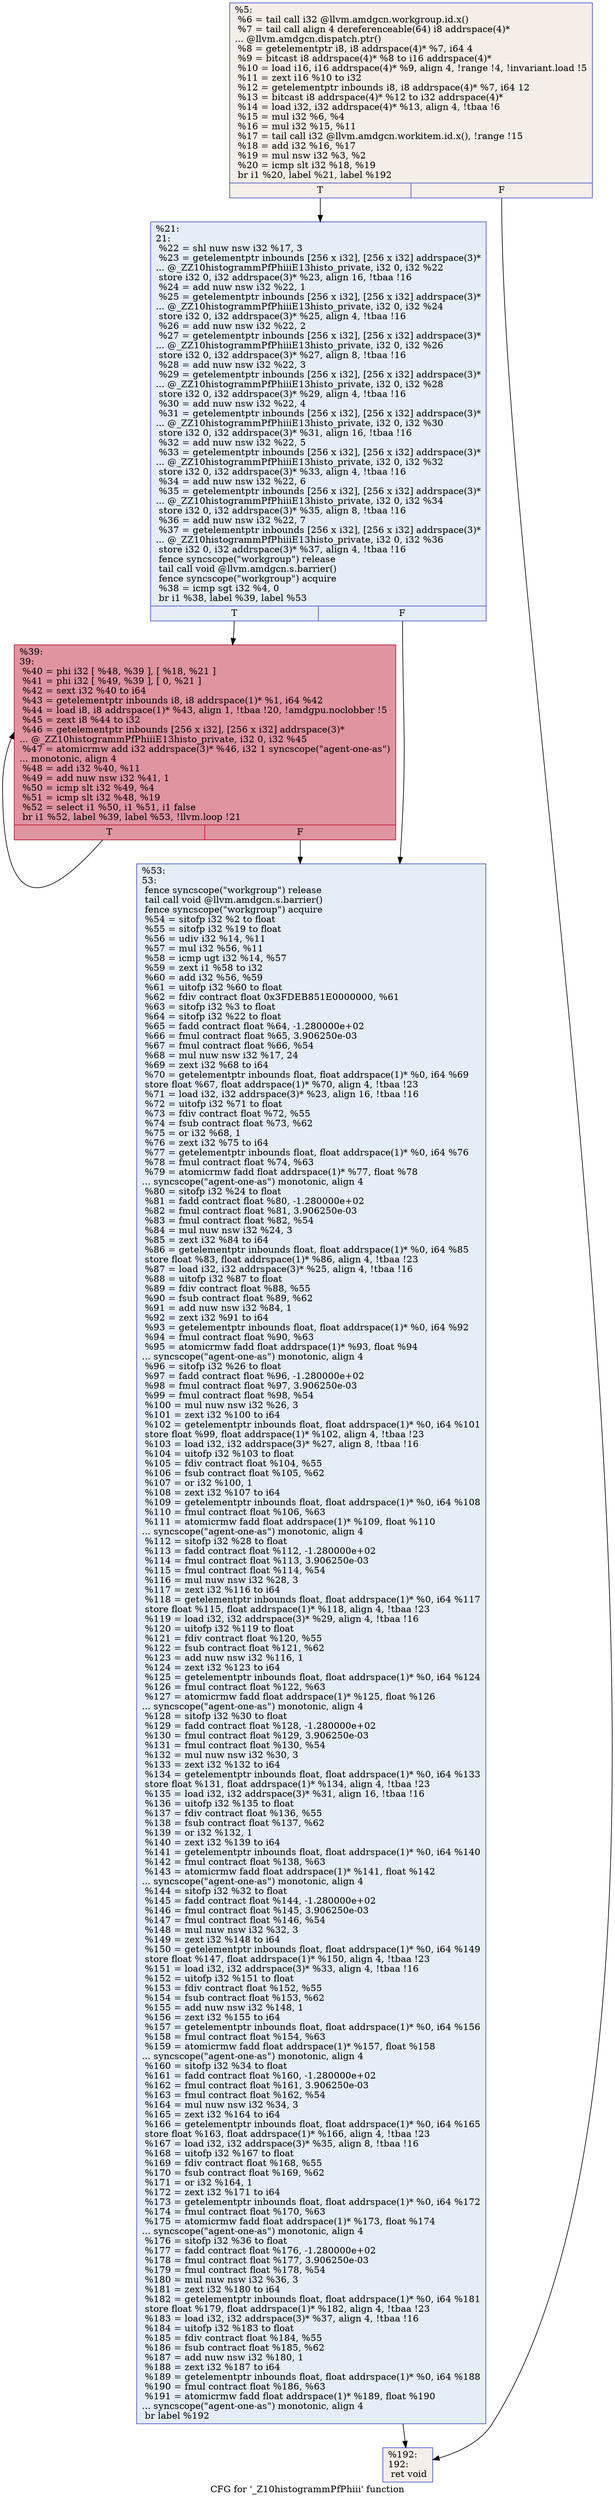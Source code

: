 digraph "CFG for '_Z10histogrammPfPhiii' function" {
	label="CFG for '_Z10histogrammPfPhiii' function";

	Node0x4a8f440 [shape=record,color="#3d50c3ff", style=filled, fillcolor="#e8d6cc70",label="{%5:\l  %6 = tail call i32 @llvm.amdgcn.workgroup.id.x()\l  %7 = tail call align 4 dereferenceable(64) i8 addrspace(4)*\l... @llvm.amdgcn.dispatch.ptr()\l  %8 = getelementptr i8, i8 addrspace(4)* %7, i64 4\l  %9 = bitcast i8 addrspace(4)* %8 to i16 addrspace(4)*\l  %10 = load i16, i16 addrspace(4)* %9, align 4, !range !4, !invariant.load !5\l  %11 = zext i16 %10 to i32\l  %12 = getelementptr inbounds i8, i8 addrspace(4)* %7, i64 12\l  %13 = bitcast i8 addrspace(4)* %12 to i32 addrspace(4)*\l  %14 = load i32, i32 addrspace(4)* %13, align 4, !tbaa !6\l  %15 = mul i32 %6, %4\l  %16 = mul i32 %15, %11\l  %17 = tail call i32 @llvm.amdgcn.workitem.id.x(), !range !15\l  %18 = add i32 %16, %17\l  %19 = mul nsw i32 %3, %2\l  %20 = icmp slt i32 %18, %19\l  br i1 %20, label %21, label %192\l|{<s0>T|<s1>F}}"];
	Node0x4a8f440:s0 -> Node0x4a917a0;
	Node0x4a8f440:s1 -> Node0x4a91830;
	Node0x4a917a0 [shape=record,color="#3d50c3ff", style=filled, fillcolor="#c5d6f270",label="{%21:\l21:                                               \l  %22 = shl nuw nsw i32 %17, 3\l  %23 = getelementptr inbounds [256 x i32], [256 x i32] addrspace(3)*\l... @_ZZ10histogrammPfPhiiiE13histo_private, i32 0, i32 %22\l  store i32 0, i32 addrspace(3)* %23, align 16, !tbaa !16\l  %24 = add nuw nsw i32 %22, 1\l  %25 = getelementptr inbounds [256 x i32], [256 x i32] addrspace(3)*\l... @_ZZ10histogrammPfPhiiiE13histo_private, i32 0, i32 %24\l  store i32 0, i32 addrspace(3)* %25, align 4, !tbaa !16\l  %26 = add nuw nsw i32 %22, 2\l  %27 = getelementptr inbounds [256 x i32], [256 x i32] addrspace(3)*\l... @_ZZ10histogrammPfPhiiiE13histo_private, i32 0, i32 %26\l  store i32 0, i32 addrspace(3)* %27, align 8, !tbaa !16\l  %28 = add nuw nsw i32 %22, 3\l  %29 = getelementptr inbounds [256 x i32], [256 x i32] addrspace(3)*\l... @_ZZ10histogrammPfPhiiiE13histo_private, i32 0, i32 %28\l  store i32 0, i32 addrspace(3)* %29, align 4, !tbaa !16\l  %30 = add nuw nsw i32 %22, 4\l  %31 = getelementptr inbounds [256 x i32], [256 x i32] addrspace(3)*\l... @_ZZ10histogrammPfPhiiiE13histo_private, i32 0, i32 %30\l  store i32 0, i32 addrspace(3)* %31, align 16, !tbaa !16\l  %32 = add nuw nsw i32 %22, 5\l  %33 = getelementptr inbounds [256 x i32], [256 x i32] addrspace(3)*\l... @_ZZ10histogrammPfPhiiiE13histo_private, i32 0, i32 %32\l  store i32 0, i32 addrspace(3)* %33, align 4, !tbaa !16\l  %34 = add nuw nsw i32 %22, 6\l  %35 = getelementptr inbounds [256 x i32], [256 x i32] addrspace(3)*\l... @_ZZ10histogrammPfPhiiiE13histo_private, i32 0, i32 %34\l  store i32 0, i32 addrspace(3)* %35, align 8, !tbaa !16\l  %36 = add nuw nsw i32 %22, 7\l  %37 = getelementptr inbounds [256 x i32], [256 x i32] addrspace(3)*\l... @_ZZ10histogrammPfPhiiiE13histo_private, i32 0, i32 %36\l  store i32 0, i32 addrspace(3)* %37, align 4, !tbaa !16\l  fence syncscope(\"workgroup\") release\l  tail call void @llvm.amdgcn.s.barrier()\l  fence syncscope(\"workgroup\") acquire\l  %38 = icmp sgt i32 %4, 0\l  br i1 %38, label %39, label %53\l|{<s0>T|<s1>F}}"];
	Node0x4a917a0:s0 -> Node0x4a935c0;
	Node0x4a917a0:s1 -> Node0x4a93650;
	Node0x4a935c0 [shape=record,color="#b70d28ff", style=filled, fillcolor="#b70d2870",label="{%39:\l39:                                               \l  %40 = phi i32 [ %48, %39 ], [ %18, %21 ]\l  %41 = phi i32 [ %49, %39 ], [ 0, %21 ]\l  %42 = sext i32 %40 to i64\l  %43 = getelementptr inbounds i8, i8 addrspace(1)* %1, i64 %42\l  %44 = load i8, i8 addrspace(1)* %43, align 1, !tbaa !20, !amdgpu.noclobber !5\l  %45 = zext i8 %44 to i32\l  %46 = getelementptr inbounds [256 x i32], [256 x i32] addrspace(3)*\l... @_ZZ10histogrammPfPhiiiE13histo_private, i32 0, i32 %45\l  %47 = atomicrmw add i32 addrspace(3)* %46, i32 1 syncscope(\"agent-one-as\")\l... monotonic, align 4\l  %48 = add i32 %40, %11\l  %49 = add nuw nsw i32 %41, 1\l  %50 = icmp slt i32 %49, %4\l  %51 = icmp slt i32 %48, %19\l  %52 = select i1 %50, i1 %51, i1 false\l  br i1 %52, label %39, label %53, !llvm.loop !21\l|{<s0>T|<s1>F}}"];
	Node0x4a935c0:s0 -> Node0x4a935c0;
	Node0x4a935c0:s1 -> Node0x4a93650;
	Node0x4a93650 [shape=record,color="#3d50c3ff", style=filled, fillcolor="#c5d6f270",label="{%53:\l53:                                               \l  fence syncscope(\"workgroup\") release\l  tail call void @llvm.amdgcn.s.barrier()\l  fence syncscope(\"workgroup\") acquire\l  %54 = sitofp i32 %2 to float\l  %55 = sitofp i32 %19 to float\l  %56 = udiv i32 %14, %11\l  %57 = mul i32 %56, %11\l  %58 = icmp ugt i32 %14, %57\l  %59 = zext i1 %58 to i32\l  %60 = add i32 %56, %59\l  %61 = uitofp i32 %60 to float\l  %62 = fdiv contract float 0x3FDEB851E0000000, %61\l  %63 = sitofp i32 %3 to float\l  %64 = sitofp i32 %22 to float\l  %65 = fadd contract float %64, -1.280000e+02\l  %66 = fmul contract float %65, 3.906250e-03\l  %67 = fmul contract float %66, %54\l  %68 = mul nuw nsw i32 %17, 24\l  %69 = zext i32 %68 to i64\l  %70 = getelementptr inbounds float, float addrspace(1)* %0, i64 %69\l  store float %67, float addrspace(1)* %70, align 4, !tbaa !23\l  %71 = load i32, i32 addrspace(3)* %23, align 16, !tbaa !16\l  %72 = uitofp i32 %71 to float\l  %73 = fdiv contract float %72, %55\l  %74 = fsub contract float %73, %62\l  %75 = or i32 %68, 1\l  %76 = zext i32 %75 to i64\l  %77 = getelementptr inbounds float, float addrspace(1)* %0, i64 %76\l  %78 = fmul contract float %74, %63\l  %79 = atomicrmw fadd float addrspace(1)* %77, float %78\l... syncscope(\"agent-one-as\") monotonic, align 4\l  %80 = sitofp i32 %24 to float\l  %81 = fadd contract float %80, -1.280000e+02\l  %82 = fmul contract float %81, 3.906250e-03\l  %83 = fmul contract float %82, %54\l  %84 = mul nuw nsw i32 %24, 3\l  %85 = zext i32 %84 to i64\l  %86 = getelementptr inbounds float, float addrspace(1)* %0, i64 %85\l  store float %83, float addrspace(1)* %86, align 4, !tbaa !23\l  %87 = load i32, i32 addrspace(3)* %25, align 4, !tbaa !16\l  %88 = uitofp i32 %87 to float\l  %89 = fdiv contract float %88, %55\l  %90 = fsub contract float %89, %62\l  %91 = add nuw nsw i32 %84, 1\l  %92 = zext i32 %91 to i64\l  %93 = getelementptr inbounds float, float addrspace(1)* %0, i64 %92\l  %94 = fmul contract float %90, %63\l  %95 = atomicrmw fadd float addrspace(1)* %93, float %94\l... syncscope(\"agent-one-as\") monotonic, align 4\l  %96 = sitofp i32 %26 to float\l  %97 = fadd contract float %96, -1.280000e+02\l  %98 = fmul contract float %97, 3.906250e-03\l  %99 = fmul contract float %98, %54\l  %100 = mul nuw nsw i32 %26, 3\l  %101 = zext i32 %100 to i64\l  %102 = getelementptr inbounds float, float addrspace(1)* %0, i64 %101\l  store float %99, float addrspace(1)* %102, align 4, !tbaa !23\l  %103 = load i32, i32 addrspace(3)* %27, align 8, !tbaa !16\l  %104 = uitofp i32 %103 to float\l  %105 = fdiv contract float %104, %55\l  %106 = fsub contract float %105, %62\l  %107 = or i32 %100, 1\l  %108 = zext i32 %107 to i64\l  %109 = getelementptr inbounds float, float addrspace(1)* %0, i64 %108\l  %110 = fmul contract float %106, %63\l  %111 = atomicrmw fadd float addrspace(1)* %109, float %110\l... syncscope(\"agent-one-as\") monotonic, align 4\l  %112 = sitofp i32 %28 to float\l  %113 = fadd contract float %112, -1.280000e+02\l  %114 = fmul contract float %113, 3.906250e-03\l  %115 = fmul contract float %114, %54\l  %116 = mul nuw nsw i32 %28, 3\l  %117 = zext i32 %116 to i64\l  %118 = getelementptr inbounds float, float addrspace(1)* %0, i64 %117\l  store float %115, float addrspace(1)* %118, align 4, !tbaa !23\l  %119 = load i32, i32 addrspace(3)* %29, align 4, !tbaa !16\l  %120 = uitofp i32 %119 to float\l  %121 = fdiv contract float %120, %55\l  %122 = fsub contract float %121, %62\l  %123 = add nuw nsw i32 %116, 1\l  %124 = zext i32 %123 to i64\l  %125 = getelementptr inbounds float, float addrspace(1)* %0, i64 %124\l  %126 = fmul contract float %122, %63\l  %127 = atomicrmw fadd float addrspace(1)* %125, float %126\l... syncscope(\"agent-one-as\") monotonic, align 4\l  %128 = sitofp i32 %30 to float\l  %129 = fadd contract float %128, -1.280000e+02\l  %130 = fmul contract float %129, 3.906250e-03\l  %131 = fmul contract float %130, %54\l  %132 = mul nuw nsw i32 %30, 3\l  %133 = zext i32 %132 to i64\l  %134 = getelementptr inbounds float, float addrspace(1)* %0, i64 %133\l  store float %131, float addrspace(1)* %134, align 4, !tbaa !23\l  %135 = load i32, i32 addrspace(3)* %31, align 16, !tbaa !16\l  %136 = uitofp i32 %135 to float\l  %137 = fdiv contract float %136, %55\l  %138 = fsub contract float %137, %62\l  %139 = or i32 %132, 1\l  %140 = zext i32 %139 to i64\l  %141 = getelementptr inbounds float, float addrspace(1)* %0, i64 %140\l  %142 = fmul contract float %138, %63\l  %143 = atomicrmw fadd float addrspace(1)* %141, float %142\l... syncscope(\"agent-one-as\") monotonic, align 4\l  %144 = sitofp i32 %32 to float\l  %145 = fadd contract float %144, -1.280000e+02\l  %146 = fmul contract float %145, 3.906250e-03\l  %147 = fmul contract float %146, %54\l  %148 = mul nuw nsw i32 %32, 3\l  %149 = zext i32 %148 to i64\l  %150 = getelementptr inbounds float, float addrspace(1)* %0, i64 %149\l  store float %147, float addrspace(1)* %150, align 4, !tbaa !23\l  %151 = load i32, i32 addrspace(3)* %33, align 4, !tbaa !16\l  %152 = uitofp i32 %151 to float\l  %153 = fdiv contract float %152, %55\l  %154 = fsub contract float %153, %62\l  %155 = add nuw nsw i32 %148, 1\l  %156 = zext i32 %155 to i64\l  %157 = getelementptr inbounds float, float addrspace(1)* %0, i64 %156\l  %158 = fmul contract float %154, %63\l  %159 = atomicrmw fadd float addrspace(1)* %157, float %158\l... syncscope(\"agent-one-as\") monotonic, align 4\l  %160 = sitofp i32 %34 to float\l  %161 = fadd contract float %160, -1.280000e+02\l  %162 = fmul contract float %161, 3.906250e-03\l  %163 = fmul contract float %162, %54\l  %164 = mul nuw nsw i32 %34, 3\l  %165 = zext i32 %164 to i64\l  %166 = getelementptr inbounds float, float addrspace(1)* %0, i64 %165\l  store float %163, float addrspace(1)* %166, align 4, !tbaa !23\l  %167 = load i32, i32 addrspace(3)* %35, align 8, !tbaa !16\l  %168 = uitofp i32 %167 to float\l  %169 = fdiv contract float %168, %55\l  %170 = fsub contract float %169, %62\l  %171 = or i32 %164, 1\l  %172 = zext i32 %171 to i64\l  %173 = getelementptr inbounds float, float addrspace(1)* %0, i64 %172\l  %174 = fmul contract float %170, %63\l  %175 = atomicrmw fadd float addrspace(1)* %173, float %174\l... syncscope(\"agent-one-as\") monotonic, align 4\l  %176 = sitofp i32 %36 to float\l  %177 = fadd contract float %176, -1.280000e+02\l  %178 = fmul contract float %177, 3.906250e-03\l  %179 = fmul contract float %178, %54\l  %180 = mul nuw nsw i32 %36, 3\l  %181 = zext i32 %180 to i64\l  %182 = getelementptr inbounds float, float addrspace(1)* %0, i64 %181\l  store float %179, float addrspace(1)* %182, align 4, !tbaa !23\l  %183 = load i32, i32 addrspace(3)* %37, align 4, !tbaa !16\l  %184 = uitofp i32 %183 to float\l  %185 = fdiv contract float %184, %55\l  %186 = fsub contract float %185, %62\l  %187 = add nuw nsw i32 %180, 1\l  %188 = zext i32 %187 to i64\l  %189 = getelementptr inbounds float, float addrspace(1)* %0, i64 %188\l  %190 = fmul contract float %186, %63\l  %191 = atomicrmw fadd float addrspace(1)* %189, float %190\l... syncscope(\"agent-one-as\") monotonic, align 4\l  br label %192\l}"];
	Node0x4a93650 -> Node0x4a91830;
	Node0x4a91830 [shape=record,color="#3d50c3ff", style=filled, fillcolor="#e8d6cc70",label="{%192:\l192:                                              \l  ret void\l}"];
}
